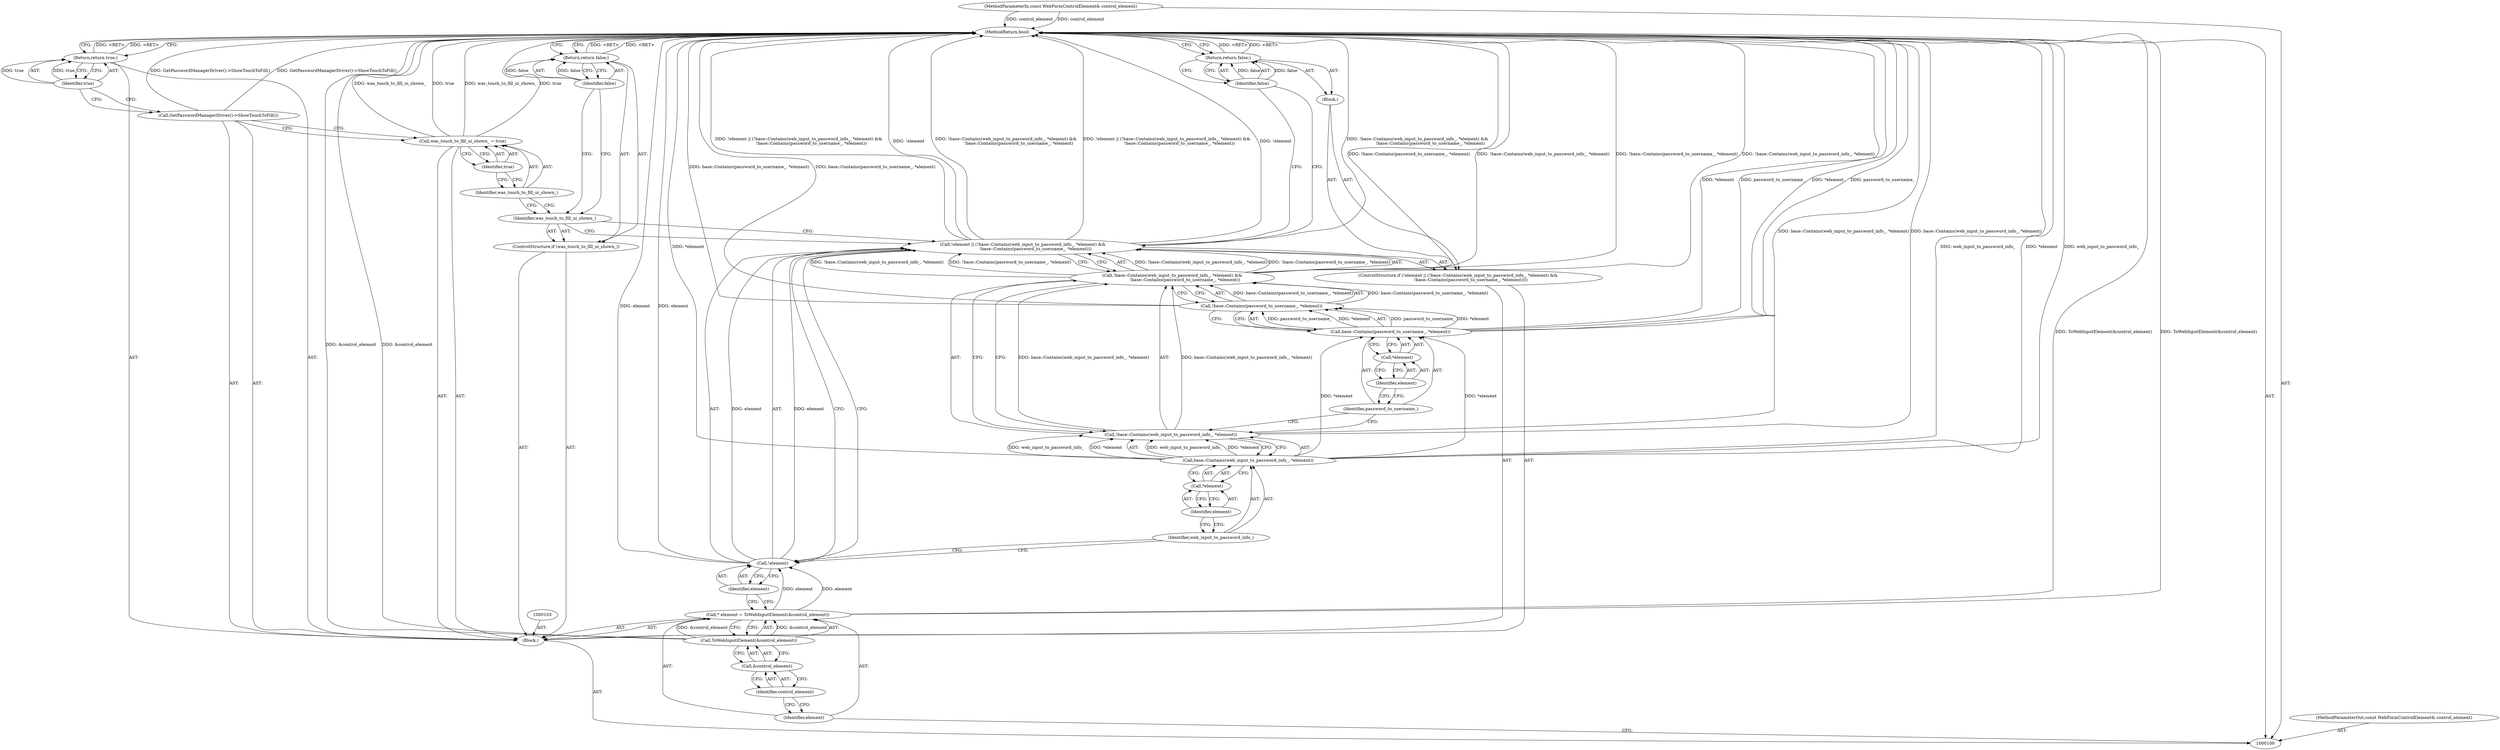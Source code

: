 digraph "1_Chrome_5c895ed26b096468eea6baa6584f2df65905b76b" {
"1000137" [label="(MethodReturn,bool)"];
"1000131" [label="(Call,was_touch_to_fill_ui_shown_ = true)"];
"1000132" [label="(Identifier,was_touch_to_fill_ui_shown_)"];
"1000133" [label="(Identifier,true)"];
"1000134" [label="(Call,GetPasswordManagerDriver()->ShowTouchToFill())"];
"1000135" [label="(Return,return true;)"];
"1000136" [label="(Identifier,true)"];
"1000101" [label="(MethodParameterIn,const WebFormControlElement& control_element)"];
"1000183" [label="(MethodParameterOut,const WebFormControlElement& control_element)"];
"1000102" [label="(Block,)"];
"1000104" [label="(Call,* element = ToWebInputElement(&control_element))"];
"1000105" [label="(Identifier,element)"];
"1000106" [label="(Call,ToWebInputElement(&control_element))"];
"1000107" [label="(Call,&control_element)"];
"1000108" [label="(Identifier,control_element)"];
"1000113" [label="(Call,!base::Contains(web_input_to_password_info_, *element) &&\n                   !base::Contains(password_to_username_, *element))"];
"1000114" [label="(Call,!base::Contains(web_input_to_password_info_, *element))"];
"1000109" [label="(ControlStructure,if (!element || (!base::Contains(web_input_to_password_info_, *element) &&\n                   !base::Contains(password_to_username_, *element))))"];
"1000115" [label="(Call,base::Contains(web_input_to_password_info_, *element))"];
"1000116" [label="(Identifier,web_input_to_password_info_)"];
"1000110" [label="(Call,!element || (!base::Contains(web_input_to_password_info_, *element) &&\n                   !base::Contains(password_to_username_, *element)))"];
"1000111" [label="(Call,!element)"];
"1000117" [label="(Call,*element)"];
"1000118" [label="(Identifier,element)"];
"1000112" [label="(Identifier,element)"];
"1000119" [label="(Call,!base::Contains(password_to_username_, *element))"];
"1000120" [label="(Call,base::Contains(password_to_username_, *element))"];
"1000121" [label="(Identifier,password_to_username_)"];
"1000122" [label="(Call,*element)"];
"1000123" [label="(Identifier,element)"];
"1000124" [label="(Block,)"];
"1000126" [label="(Identifier,false)"];
"1000125" [label="(Return,return false;)"];
"1000127" [label="(ControlStructure,if (was_touch_to_fill_ui_shown_))"];
"1000128" [label="(Identifier,was_touch_to_fill_ui_shown_)"];
"1000130" [label="(Identifier,false)"];
"1000129" [label="(Return,return false;)"];
"1000137" -> "1000100"  [label="AST: "];
"1000137" -> "1000125"  [label="CFG: "];
"1000137" -> "1000129"  [label="CFG: "];
"1000137" -> "1000135"  [label="CFG: "];
"1000135" -> "1000137"  [label="DDG: <RET>"];
"1000115" -> "1000137"  [label="DDG: *element"];
"1000115" -> "1000137"  [label="DDG: web_input_to_password_info_"];
"1000106" -> "1000137"  [label="DDG: &control_element"];
"1000113" -> "1000137"  [label="DDG: !base::Contains(web_input_to_password_info_, *element)"];
"1000113" -> "1000137"  [label="DDG: !base::Contains(password_to_username_, *element)"];
"1000131" -> "1000137"  [label="DDG: was_touch_to_fill_ui_shown_"];
"1000131" -> "1000137"  [label="DDG: true"];
"1000134" -> "1000137"  [label="DDG: GetPasswordManagerDriver()->ShowTouchToFill()"];
"1000120" -> "1000137"  [label="DDG: *element"];
"1000120" -> "1000137"  [label="DDG: password_to_username_"];
"1000104" -> "1000137"  [label="DDG: ToWebInputElement(&control_element)"];
"1000114" -> "1000137"  [label="DDG: base::Contains(web_input_to_password_info_, *element)"];
"1000111" -> "1000137"  [label="DDG: element"];
"1000110" -> "1000137"  [label="DDG: !base::Contains(web_input_to_password_info_, *element) &&\n                   !base::Contains(password_to_username_, *element)"];
"1000110" -> "1000137"  [label="DDG: !element || (!base::Contains(web_input_to_password_info_, *element) &&\n                   !base::Contains(password_to_username_, *element))"];
"1000110" -> "1000137"  [label="DDG: !element"];
"1000101" -> "1000137"  [label="DDG: control_element"];
"1000119" -> "1000137"  [label="DDG: base::Contains(password_to_username_, *element)"];
"1000125" -> "1000137"  [label="DDG: <RET>"];
"1000129" -> "1000137"  [label="DDG: <RET>"];
"1000131" -> "1000102"  [label="AST: "];
"1000131" -> "1000133"  [label="CFG: "];
"1000132" -> "1000131"  [label="AST: "];
"1000133" -> "1000131"  [label="AST: "];
"1000134" -> "1000131"  [label="CFG: "];
"1000131" -> "1000137"  [label="DDG: was_touch_to_fill_ui_shown_"];
"1000131" -> "1000137"  [label="DDG: true"];
"1000132" -> "1000131"  [label="AST: "];
"1000132" -> "1000128"  [label="CFG: "];
"1000133" -> "1000132"  [label="CFG: "];
"1000133" -> "1000131"  [label="AST: "];
"1000133" -> "1000132"  [label="CFG: "];
"1000131" -> "1000133"  [label="CFG: "];
"1000134" -> "1000102"  [label="AST: "];
"1000134" -> "1000131"  [label="CFG: "];
"1000136" -> "1000134"  [label="CFG: "];
"1000134" -> "1000137"  [label="DDG: GetPasswordManagerDriver()->ShowTouchToFill()"];
"1000135" -> "1000102"  [label="AST: "];
"1000135" -> "1000136"  [label="CFG: "];
"1000136" -> "1000135"  [label="AST: "];
"1000137" -> "1000135"  [label="CFG: "];
"1000135" -> "1000137"  [label="DDG: <RET>"];
"1000136" -> "1000135"  [label="DDG: true"];
"1000136" -> "1000135"  [label="AST: "];
"1000136" -> "1000134"  [label="CFG: "];
"1000135" -> "1000136"  [label="CFG: "];
"1000136" -> "1000135"  [label="DDG: true"];
"1000101" -> "1000100"  [label="AST: "];
"1000101" -> "1000137"  [label="DDG: control_element"];
"1000183" -> "1000100"  [label="AST: "];
"1000102" -> "1000100"  [label="AST: "];
"1000103" -> "1000102"  [label="AST: "];
"1000104" -> "1000102"  [label="AST: "];
"1000109" -> "1000102"  [label="AST: "];
"1000127" -> "1000102"  [label="AST: "];
"1000131" -> "1000102"  [label="AST: "];
"1000134" -> "1000102"  [label="AST: "];
"1000135" -> "1000102"  [label="AST: "];
"1000104" -> "1000102"  [label="AST: "];
"1000104" -> "1000106"  [label="CFG: "];
"1000105" -> "1000104"  [label="AST: "];
"1000106" -> "1000104"  [label="AST: "];
"1000112" -> "1000104"  [label="CFG: "];
"1000104" -> "1000137"  [label="DDG: ToWebInputElement(&control_element)"];
"1000106" -> "1000104"  [label="DDG: &control_element"];
"1000104" -> "1000111"  [label="DDG: element"];
"1000105" -> "1000104"  [label="AST: "];
"1000105" -> "1000100"  [label="CFG: "];
"1000108" -> "1000105"  [label="CFG: "];
"1000106" -> "1000104"  [label="AST: "];
"1000106" -> "1000107"  [label="CFG: "];
"1000107" -> "1000106"  [label="AST: "];
"1000104" -> "1000106"  [label="CFG: "];
"1000106" -> "1000137"  [label="DDG: &control_element"];
"1000106" -> "1000104"  [label="DDG: &control_element"];
"1000107" -> "1000106"  [label="AST: "];
"1000107" -> "1000108"  [label="CFG: "];
"1000108" -> "1000107"  [label="AST: "];
"1000106" -> "1000107"  [label="CFG: "];
"1000108" -> "1000107"  [label="AST: "];
"1000108" -> "1000105"  [label="CFG: "];
"1000107" -> "1000108"  [label="CFG: "];
"1000113" -> "1000110"  [label="AST: "];
"1000113" -> "1000114"  [label="CFG: "];
"1000113" -> "1000119"  [label="CFG: "];
"1000114" -> "1000113"  [label="AST: "];
"1000119" -> "1000113"  [label="AST: "];
"1000110" -> "1000113"  [label="CFG: "];
"1000113" -> "1000137"  [label="DDG: !base::Contains(web_input_to_password_info_, *element)"];
"1000113" -> "1000137"  [label="DDG: !base::Contains(password_to_username_, *element)"];
"1000113" -> "1000110"  [label="DDG: !base::Contains(web_input_to_password_info_, *element)"];
"1000113" -> "1000110"  [label="DDG: !base::Contains(password_to_username_, *element)"];
"1000114" -> "1000113"  [label="DDG: base::Contains(web_input_to_password_info_, *element)"];
"1000119" -> "1000113"  [label="DDG: base::Contains(password_to_username_, *element)"];
"1000114" -> "1000113"  [label="AST: "];
"1000114" -> "1000115"  [label="CFG: "];
"1000115" -> "1000114"  [label="AST: "];
"1000121" -> "1000114"  [label="CFG: "];
"1000113" -> "1000114"  [label="CFG: "];
"1000114" -> "1000137"  [label="DDG: base::Contains(web_input_to_password_info_, *element)"];
"1000114" -> "1000113"  [label="DDG: base::Contains(web_input_to_password_info_, *element)"];
"1000115" -> "1000114"  [label="DDG: web_input_to_password_info_"];
"1000115" -> "1000114"  [label="DDG: *element"];
"1000109" -> "1000102"  [label="AST: "];
"1000110" -> "1000109"  [label="AST: "];
"1000124" -> "1000109"  [label="AST: "];
"1000115" -> "1000114"  [label="AST: "];
"1000115" -> "1000117"  [label="CFG: "];
"1000116" -> "1000115"  [label="AST: "];
"1000117" -> "1000115"  [label="AST: "];
"1000114" -> "1000115"  [label="CFG: "];
"1000115" -> "1000137"  [label="DDG: *element"];
"1000115" -> "1000137"  [label="DDG: web_input_to_password_info_"];
"1000115" -> "1000114"  [label="DDG: web_input_to_password_info_"];
"1000115" -> "1000114"  [label="DDG: *element"];
"1000115" -> "1000120"  [label="DDG: *element"];
"1000116" -> "1000115"  [label="AST: "];
"1000116" -> "1000111"  [label="CFG: "];
"1000118" -> "1000116"  [label="CFG: "];
"1000110" -> "1000109"  [label="AST: "];
"1000110" -> "1000111"  [label="CFG: "];
"1000110" -> "1000113"  [label="CFG: "];
"1000111" -> "1000110"  [label="AST: "];
"1000113" -> "1000110"  [label="AST: "];
"1000126" -> "1000110"  [label="CFG: "];
"1000128" -> "1000110"  [label="CFG: "];
"1000110" -> "1000137"  [label="DDG: !base::Contains(web_input_to_password_info_, *element) &&\n                   !base::Contains(password_to_username_, *element)"];
"1000110" -> "1000137"  [label="DDG: !element || (!base::Contains(web_input_to_password_info_, *element) &&\n                   !base::Contains(password_to_username_, *element))"];
"1000110" -> "1000137"  [label="DDG: !element"];
"1000111" -> "1000110"  [label="DDG: element"];
"1000113" -> "1000110"  [label="DDG: !base::Contains(web_input_to_password_info_, *element)"];
"1000113" -> "1000110"  [label="DDG: !base::Contains(password_to_username_, *element)"];
"1000111" -> "1000110"  [label="AST: "];
"1000111" -> "1000112"  [label="CFG: "];
"1000112" -> "1000111"  [label="AST: "];
"1000116" -> "1000111"  [label="CFG: "];
"1000110" -> "1000111"  [label="CFG: "];
"1000111" -> "1000137"  [label="DDG: element"];
"1000111" -> "1000110"  [label="DDG: element"];
"1000104" -> "1000111"  [label="DDG: element"];
"1000117" -> "1000115"  [label="AST: "];
"1000117" -> "1000118"  [label="CFG: "];
"1000118" -> "1000117"  [label="AST: "];
"1000115" -> "1000117"  [label="CFG: "];
"1000118" -> "1000117"  [label="AST: "];
"1000118" -> "1000116"  [label="CFG: "];
"1000117" -> "1000118"  [label="CFG: "];
"1000112" -> "1000111"  [label="AST: "];
"1000112" -> "1000104"  [label="CFG: "];
"1000111" -> "1000112"  [label="CFG: "];
"1000119" -> "1000113"  [label="AST: "];
"1000119" -> "1000120"  [label="CFG: "];
"1000120" -> "1000119"  [label="AST: "];
"1000113" -> "1000119"  [label="CFG: "];
"1000119" -> "1000137"  [label="DDG: base::Contains(password_to_username_, *element)"];
"1000119" -> "1000113"  [label="DDG: base::Contains(password_to_username_, *element)"];
"1000120" -> "1000119"  [label="DDG: password_to_username_"];
"1000120" -> "1000119"  [label="DDG: *element"];
"1000120" -> "1000119"  [label="AST: "];
"1000120" -> "1000122"  [label="CFG: "];
"1000121" -> "1000120"  [label="AST: "];
"1000122" -> "1000120"  [label="AST: "];
"1000119" -> "1000120"  [label="CFG: "];
"1000120" -> "1000137"  [label="DDG: *element"];
"1000120" -> "1000137"  [label="DDG: password_to_username_"];
"1000120" -> "1000119"  [label="DDG: password_to_username_"];
"1000120" -> "1000119"  [label="DDG: *element"];
"1000115" -> "1000120"  [label="DDG: *element"];
"1000121" -> "1000120"  [label="AST: "];
"1000121" -> "1000114"  [label="CFG: "];
"1000123" -> "1000121"  [label="CFG: "];
"1000122" -> "1000120"  [label="AST: "];
"1000122" -> "1000123"  [label="CFG: "];
"1000123" -> "1000122"  [label="AST: "];
"1000120" -> "1000122"  [label="CFG: "];
"1000123" -> "1000122"  [label="AST: "];
"1000123" -> "1000121"  [label="CFG: "];
"1000122" -> "1000123"  [label="CFG: "];
"1000124" -> "1000109"  [label="AST: "];
"1000125" -> "1000124"  [label="AST: "];
"1000126" -> "1000125"  [label="AST: "];
"1000126" -> "1000110"  [label="CFG: "];
"1000125" -> "1000126"  [label="CFG: "];
"1000126" -> "1000125"  [label="DDG: false"];
"1000125" -> "1000124"  [label="AST: "];
"1000125" -> "1000126"  [label="CFG: "];
"1000126" -> "1000125"  [label="AST: "];
"1000137" -> "1000125"  [label="CFG: "];
"1000125" -> "1000137"  [label="DDG: <RET>"];
"1000126" -> "1000125"  [label="DDG: false"];
"1000127" -> "1000102"  [label="AST: "];
"1000128" -> "1000127"  [label="AST: "];
"1000129" -> "1000127"  [label="AST: "];
"1000128" -> "1000127"  [label="AST: "];
"1000128" -> "1000110"  [label="CFG: "];
"1000130" -> "1000128"  [label="CFG: "];
"1000132" -> "1000128"  [label="CFG: "];
"1000130" -> "1000129"  [label="AST: "];
"1000130" -> "1000128"  [label="CFG: "];
"1000129" -> "1000130"  [label="CFG: "];
"1000130" -> "1000129"  [label="DDG: false"];
"1000129" -> "1000127"  [label="AST: "];
"1000129" -> "1000130"  [label="CFG: "];
"1000130" -> "1000129"  [label="AST: "];
"1000137" -> "1000129"  [label="CFG: "];
"1000129" -> "1000137"  [label="DDG: <RET>"];
"1000130" -> "1000129"  [label="DDG: false"];
}
